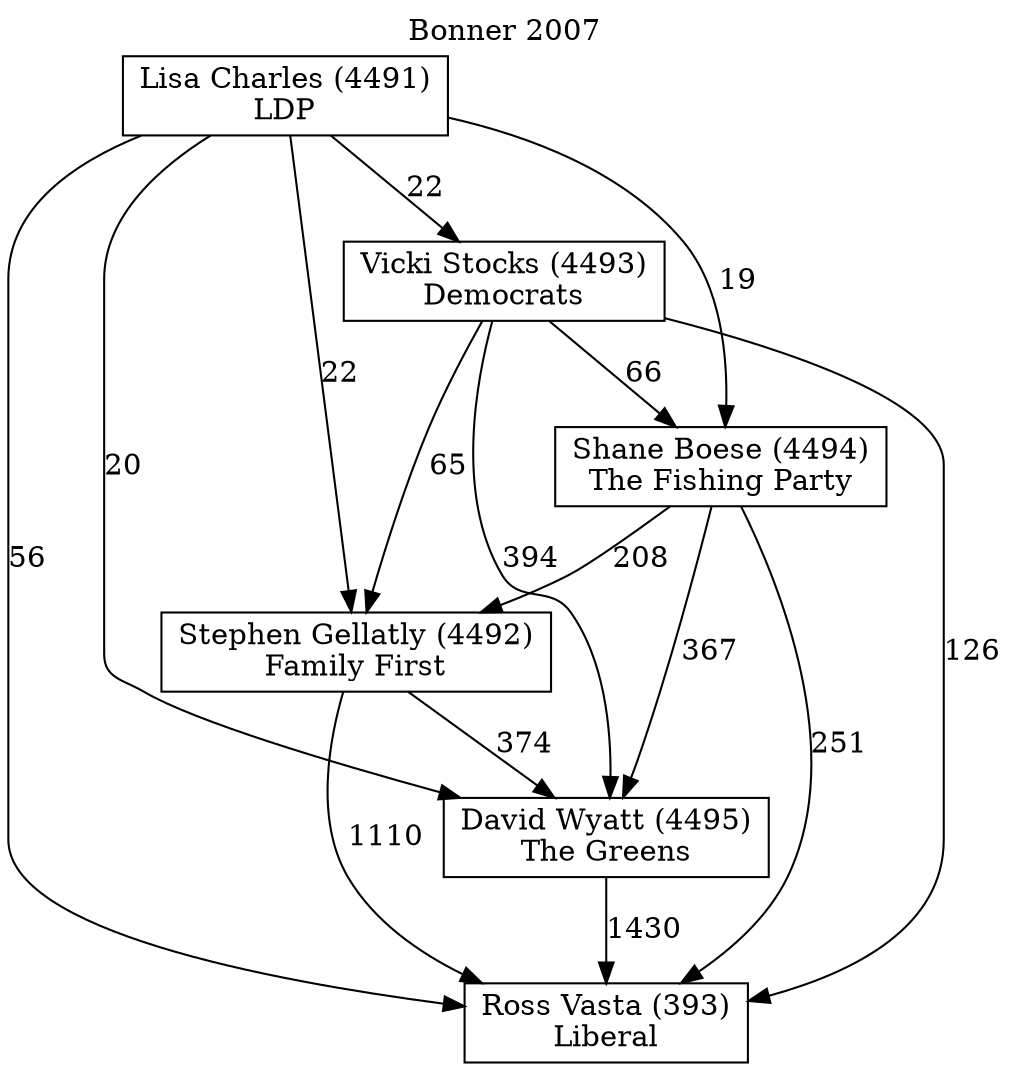 // House preference flow
digraph "Ross Vasta (393)_Bonner_2007" {
	graph [label="Bonner 2007" labelloc=t mclimit=2]
	node [shape=box]
	"Ross Vasta (393)" [label="Ross Vasta (393)
Liberal"]
	"David Wyatt (4495)" [label="David Wyatt (4495)
The Greens"]
	"Stephen Gellatly (4492)" [label="Stephen Gellatly (4492)
Family First"]
	"Shane Boese (4494)" [label="Shane Boese (4494)
The Fishing Party"]
	"Vicki Stocks (4493)" [label="Vicki Stocks (4493)
Democrats"]
	"Lisa Charles (4491)" [label="Lisa Charles (4491)
LDP"]
	"David Wyatt (4495)" -> "Ross Vasta (393)" [label=1430]
	"Stephen Gellatly (4492)" -> "David Wyatt (4495)" [label=374]
	"Shane Boese (4494)" -> "Stephen Gellatly (4492)" [label=208]
	"Vicki Stocks (4493)" -> "Shane Boese (4494)" [label=66]
	"Lisa Charles (4491)" -> "Vicki Stocks (4493)" [label=22]
	"Stephen Gellatly (4492)" -> "Ross Vasta (393)" [label=1110]
	"Shane Boese (4494)" -> "Ross Vasta (393)" [label=251]
	"Vicki Stocks (4493)" -> "Ross Vasta (393)" [label=126]
	"Lisa Charles (4491)" -> "Ross Vasta (393)" [label=56]
	"Lisa Charles (4491)" -> "Shane Boese (4494)" [label=19]
	"Vicki Stocks (4493)" -> "Stephen Gellatly (4492)" [label=65]
	"Lisa Charles (4491)" -> "Stephen Gellatly (4492)" [label=22]
	"Shane Boese (4494)" -> "David Wyatt (4495)" [label=367]
	"Vicki Stocks (4493)" -> "David Wyatt (4495)" [label=394]
	"Lisa Charles (4491)" -> "David Wyatt (4495)" [label=20]
}
